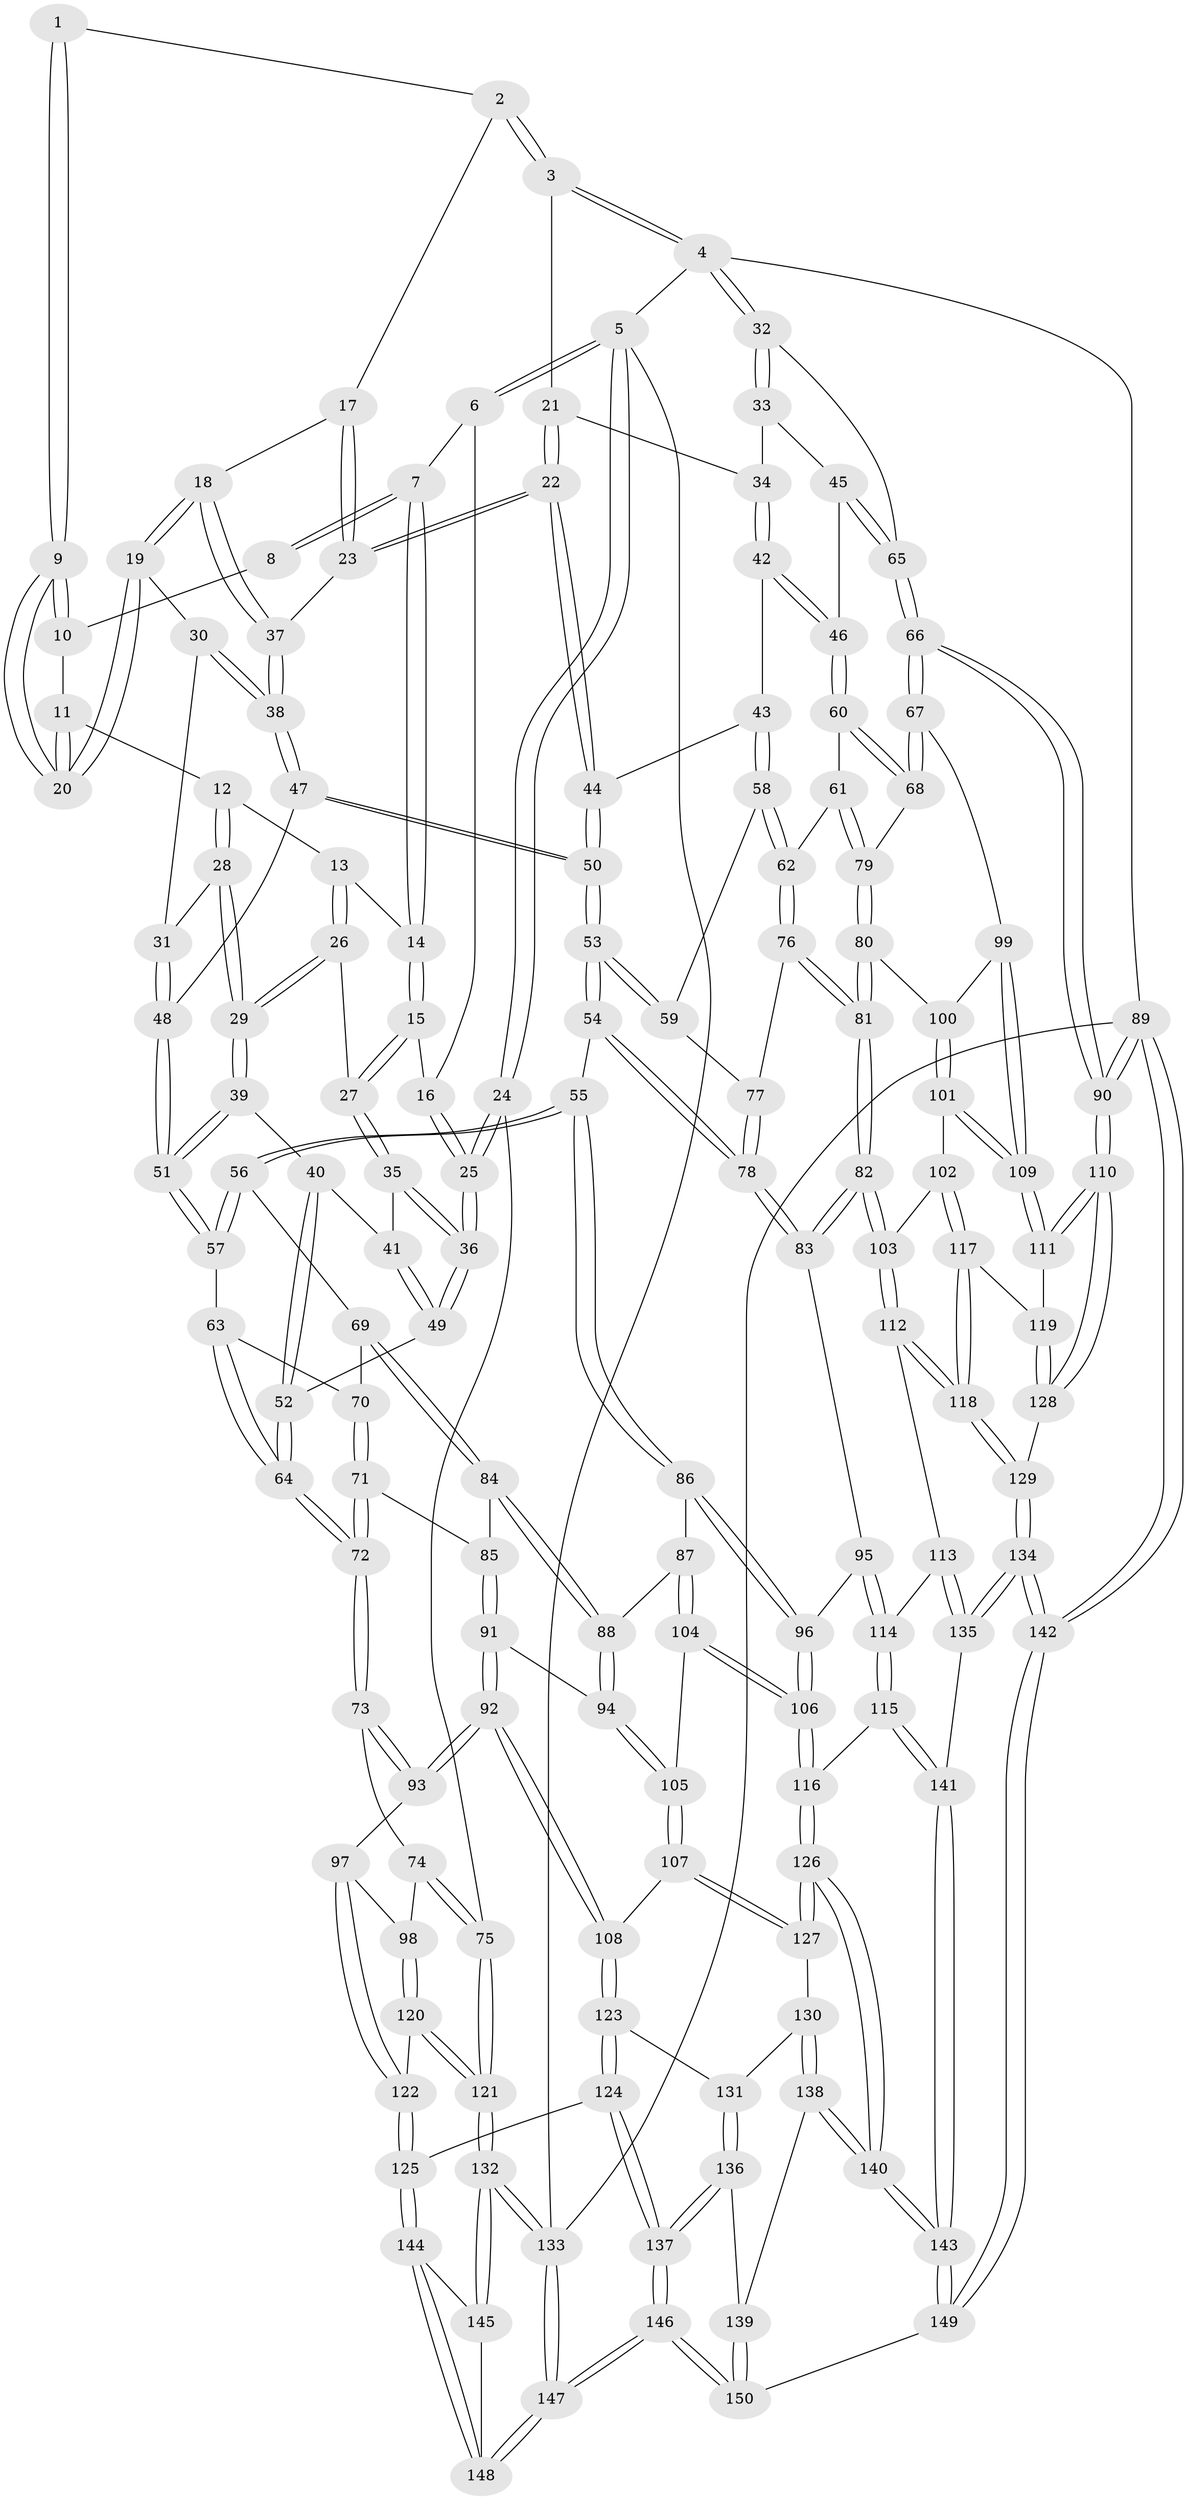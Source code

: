 // coarse degree distribution, {3: 0.10476190476190476, 4: 0.3904761904761905, 5: 0.4095238095238095, 6: 0.08571428571428572, 8: 0.009523809523809525}
// Generated by graph-tools (version 1.1) at 2025/24/03/03/25 07:24:36]
// undirected, 150 vertices, 372 edges
graph export_dot {
graph [start="1"]
  node [color=gray90,style=filled];
  1 [pos="+0.5168072459195042+0"];
  2 [pos="+0.6144911682638253+0"];
  3 [pos="+0.7770194123423714+0"];
  4 [pos="+1+0"];
  5 [pos="+0+0"];
  6 [pos="+0.12852529851811842+0"];
  7 [pos="+0.3271775160147706+0"];
  8 [pos="+0.3659581779380366+0"];
  9 [pos="+0.47894976943451817+0.12236606189486386"];
  10 [pos="+0.43186070272383975+0.06983263765273023"];
  11 [pos="+0.3970968956760951+0.10136549655248474"];
  12 [pos="+0.3652498345461889+0.0956456959542937"];
  13 [pos="+0.34438691684516115+0.06863725889921984"];
  14 [pos="+0.324788804622516+0"];
  15 [pos="+0.1945807956306522+0.11792904029071297"];
  16 [pos="+0.10194934014316773+0.0693999549919906"];
  17 [pos="+0.6044284829356554+0"];
  18 [pos="+0.5392642684684186+0.15238228138975046"];
  19 [pos="+0.4817622757060172+0.1376205320511543"];
  20 [pos="+0.4797641703160259+0.13361117047747556"];
  21 [pos="+0.7675062385551177+0.021987742158164247"];
  22 [pos="+0.6667611714942867+0.19659640574104761"];
  23 [pos="+0.6184580625525596+0.17576864665717087"];
  24 [pos="+0+0.24548934499735808"];
  25 [pos="+0+0.24700295709976075"];
  26 [pos="+0.2587642017619544+0.1563254548817323"];
  27 [pos="+0.20070225171773418+0.13601720990536462"];
  28 [pos="+0.3735075152195413+0.19946392978228325"];
  29 [pos="+0.32715011416732753+0.24671778691385118"];
  30 [pos="+0.4656712434858793+0.15490929327170744"];
  31 [pos="+0.4277627599641637+0.18630497592218903"];
  32 [pos="+1+0"];
  33 [pos="+0.8703763423971872+0.159364081116427"];
  34 [pos="+0.8468149709366724+0.16010320167819844"];
  35 [pos="+0.18550643805441314+0.1566760400298656"];
  36 [pos="+0+0.24752634529119238"];
  37 [pos="+0.5597285916561089+0.16923412559225473"];
  38 [pos="+0.5028241403013539+0.28920706717247757"];
  39 [pos="+0.32425255802983705+0.2761465237888683"];
  40 [pos="+0.22800507466639408+0.2916541386880028"];
  41 [pos="+0.17966840593802477+0.1971629295666635"];
  42 [pos="+0.8139351783550952+0.2363431487812102"];
  43 [pos="+0.751983955067083+0.27523642143870175"];
  44 [pos="+0.6928517287619133+0.2590996464727137"];
  45 [pos="+1+0.29020308985682114"];
  46 [pos="+0.9883389120835517+0.30594244513420676"];
  47 [pos="+0.5010459275416801+0.2942311273608248"];
  48 [pos="+0.4934521528225079+0.29488336607589954"];
  49 [pos="+0.05512553201279834+0.3301101611281596"];
  50 [pos="+0.6014939188138411+0.36072552288887005"];
  51 [pos="+0.36887352526483363+0.34625976293785143"];
  52 [pos="+0.1144909009342952+0.3666921822098561"];
  53 [pos="+0.6007920691150234+0.3999004553925092"];
  54 [pos="+0.5582240444620158+0.4753396205367685"];
  55 [pos="+0.5243177066274445+0.49474021882065944"];
  56 [pos="+0.4358644521455993+0.456388401831775"];
  57 [pos="+0.3688186503271638+0.3471010391950696"];
  58 [pos="+0.8154690988729066+0.396898889702056"];
  59 [pos="+0.6593800039208803+0.4192287378411093"];
  60 [pos="+0.8859466270722802+0.4013175793067536"];
  61 [pos="+0.8496427539336743+0.4095420459958261"];
  62 [pos="+0.8208090970747188+0.4021602626841657"];
  63 [pos="+0.30499114712803505+0.4029819530202273"];
  64 [pos="+0.15569606427552996+0.4445934909237689"];
  65 [pos="+1+0.24597798984614955"];
  66 [pos="+1+0.5472261926837922"];
  67 [pos="+1+0.5607290139754199"];
  68 [pos="+1+0.5534356108839634"];
  69 [pos="+0.39188614481795697+0.4944909911839152"];
  70 [pos="+0.3085753606966629+0.4628366029037408"];
  71 [pos="+0.29462675145272943+0.5331178744790782"];
  72 [pos="+0.15650803060991653+0.5303047983740077"];
  73 [pos="+0.15396218728312877+0.5352806377449861"];
  74 [pos="+0.04614820669805379+0.5717220716729049"];
  75 [pos="+0+0.5254373691749954"];
  76 [pos="+0.7636475024996666+0.47632077845427323"];
  77 [pos="+0.7136644042804899+0.475286349853045"];
  78 [pos="+0.6678203784454909+0.5514361312617596"];
  79 [pos="+0.8578119478598275+0.5424458147155924"];
  80 [pos="+0.8120874426853243+0.5917386893311521"];
  81 [pos="+0.7672901653876365+0.6022785985464663"];
  82 [pos="+0.7518145863042931+0.6141753542706642"];
  83 [pos="+0.7055998375096937+0.6066858555893005"];
  84 [pos="+0.36349602646967194+0.5268432182883155"];
  85 [pos="+0.304830298096367+0.5384167560113913"];
  86 [pos="+0.5081052961053883+0.5814130615017418"];
  87 [pos="+0.4960132460411319+0.5872220827572225"];
  88 [pos="+0.39276065523621284+0.5833615013609615"];
  89 [pos="+1+1"];
  90 [pos="+1+1"];
  91 [pos="+0.3214896122013189+0.6234052312466747"];
  92 [pos="+0.22819384022217978+0.6734558606663079"];
  93 [pos="+0.19622628167023387+0.655747044013561"];
  94 [pos="+0.3567404505201718+0.6360158288729069"];
  95 [pos="+0.6589263759239306+0.638921166321162"];
  96 [pos="+0.5516998031387659+0.6475513251096723"];
  97 [pos="+0.15885738096098473+0.6905654295306927"];
  98 [pos="+0.05118379059254482+0.6944599167727904"];
  99 [pos="+1+0.5722676895714238"];
  100 [pos="+0.8695487251235662+0.6288770927421203"];
  101 [pos="+0.8925849447233842+0.6809551694482664"];
  102 [pos="+0.8540064226093704+0.7088554136102745"];
  103 [pos="+0.7616591896597524+0.6587489757642284"];
  104 [pos="+0.4008398579946687+0.6917590169067189"];
  105 [pos="+0.39405553927614223+0.6933482124006985"];
  106 [pos="+0.5360259625641998+0.7466103683818647"];
  107 [pos="+0.38245868247156595+0.7120394210587886"];
  108 [pos="+0.23341587392861265+0.6824057993063565"];
  109 [pos="+0.9382902457035622+0.6951476093524309"];
  110 [pos="+1+0.821594530461141"];
  111 [pos="+0.9459373238521526+0.7178700685756934"];
  112 [pos="+0.7511011599596903+0.730914019112039"];
  113 [pos="+0.7382169226687575+0.7434335338217058"];
  114 [pos="+0.6482777197938997+0.7740777974632638"];
  115 [pos="+0.6400769568229606+0.7823878125900737"];
  116 [pos="+0.5494039691904823+0.7896692055492077"];
  117 [pos="+0.8518579301371808+0.7349509760515375"];
  118 [pos="+0.8262744695701475+0.775478086418954"];
  119 [pos="+0.9046176723871352+0.7521511553814243"];
  120 [pos="+0.006774173372926523+0.7600730275995107"];
  121 [pos="+0+0.7907829803816919"];
  122 [pos="+0.11685797429466922+0.8264708419011236"];
  123 [pos="+0.25397339656194484+0.7553896814632417"];
  124 [pos="+0.1612609031436724+0.8478041948215066"];
  125 [pos="+0.12387849785818443+0.8377951127294891"];
  126 [pos="+0.5368590077788161+0.810371570801628"];
  127 [pos="+0.37553312430115315+0.7388781720154237"];
  128 [pos="+0.8933262766315642+0.7988961330932803"];
  129 [pos="+0.8419914131351789+0.8266937267838035"];
  130 [pos="+0.3625676113252596+0.7655887070061329"];
  131 [pos="+0.28458251279997016+0.772110058795377"];
  132 [pos="+0+0.9454100171749312"];
  133 [pos="+0+1"];
  134 [pos="+0.8256418014902449+0.8839956667792368"];
  135 [pos="+0.7666420276544108+0.8763677006737691"];
  136 [pos="+0.28952071753407116+0.8806000823033091"];
  137 [pos="+0.22575126641369667+0.911527693552995"];
  138 [pos="+0.40618448365222615+0.8830945274269882"];
  139 [pos="+0.40324881641394034+0.8855241203087406"];
  140 [pos="+0.5090182541438643+0.8720831216900767"];
  141 [pos="+0.7131835825965229+0.886694910779076"];
  142 [pos="+1+1"];
  143 [pos="+0.6073596818126942+1"];
  144 [pos="+0.0881964224258347+0.8868632237823988"];
  145 [pos="+0.01512316440070498+0.9092283690721408"];
  146 [pos="+0.22046155890172603+1"];
  147 [pos="+0.14508644870051346+1"];
  148 [pos="+0.10384840637184782+1"];
  149 [pos="+0.6194449535292851+1"];
  150 [pos="+0.3118385931848379+1"];
  1 -- 2;
  1 -- 9;
  1 -- 9;
  2 -- 3;
  2 -- 3;
  2 -- 17;
  3 -- 4;
  3 -- 4;
  3 -- 21;
  4 -- 5;
  4 -- 32;
  4 -- 32;
  4 -- 89;
  5 -- 6;
  5 -- 6;
  5 -- 24;
  5 -- 24;
  5 -- 133;
  6 -- 7;
  6 -- 16;
  7 -- 8;
  7 -- 8;
  7 -- 14;
  7 -- 14;
  8 -- 10;
  9 -- 10;
  9 -- 10;
  9 -- 20;
  9 -- 20;
  10 -- 11;
  11 -- 12;
  11 -- 20;
  11 -- 20;
  12 -- 13;
  12 -- 28;
  12 -- 28;
  13 -- 14;
  13 -- 26;
  13 -- 26;
  14 -- 15;
  14 -- 15;
  15 -- 16;
  15 -- 27;
  15 -- 27;
  16 -- 25;
  16 -- 25;
  17 -- 18;
  17 -- 23;
  17 -- 23;
  18 -- 19;
  18 -- 19;
  18 -- 37;
  18 -- 37;
  19 -- 20;
  19 -- 20;
  19 -- 30;
  21 -- 22;
  21 -- 22;
  21 -- 34;
  22 -- 23;
  22 -- 23;
  22 -- 44;
  22 -- 44;
  23 -- 37;
  24 -- 25;
  24 -- 25;
  24 -- 75;
  25 -- 36;
  25 -- 36;
  26 -- 27;
  26 -- 29;
  26 -- 29;
  27 -- 35;
  27 -- 35;
  28 -- 29;
  28 -- 29;
  28 -- 31;
  29 -- 39;
  29 -- 39;
  30 -- 31;
  30 -- 38;
  30 -- 38;
  31 -- 48;
  31 -- 48;
  32 -- 33;
  32 -- 33;
  32 -- 65;
  33 -- 34;
  33 -- 45;
  34 -- 42;
  34 -- 42;
  35 -- 36;
  35 -- 36;
  35 -- 41;
  36 -- 49;
  36 -- 49;
  37 -- 38;
  37 -- 38;
  38 -- 47;
  38 -- 47;
  39 -- 40;
  39 -- 51;
  39 -- 51;
  40 -- 41;
  40 -- 52;
  40 -- 52;
  41 -- 49;
  41 -- 49;
  42 -- 43;
  42 -- 46;
  42 -- 46;
  43 -- 44;
  43 -- 58;
  43 -- 58;
  44 -- 50;
  44 -- 50;
  45 -- 46;
  45 -- 65;
  45 -- 65;
  46 -- 60;
  46 -- 60;
  47 -- 48;
  47 -- 50;
  47 -- 50;
  48 -- 51;
  48 -- 51;
  49 -- 52;
  50 -- 53;
  50 -- 53;
  51 -- 57;
  51 -- 57;
  52 -- 64;
  52 -- 64;
  53 -- 54;
  53 -- 54;
  53 -- 59;
  53 -- 59;
  54 -- 55;
  54 -- 78;
  54 -- 78;
  55 -- 56;
  55 -- 56;
  55 -- 86;
  55 -- 86;
  56 -- 57;
  56 -- 57;
  56 -- 69;
  57 -- 63;
  58 -- 59;
  58 -- 62;
  58 -- 62;
  59 -- 77;
  60 -- 61;
  60 -- 68;
  60 -- 68;
  61 -- 62;
  61 -- 79;
  61 -- 79;
  62 -- 76;
  62 -- 76;
  63 -- 64;
  63 -- 64;
  63 -- 70;
  64 -- 72;
  64 -- 72;
  65 -- 66;
  65 -- 66;
  66 -- 67;
  66 -- 67;
  66 -- 90;
  66 -- 90;
  67 -- 68;
  67 -- 68;
  67 -- 99;
  68 -- 79;
  69 -- 70;
  69 -- 84;
  69 -- 84;
  70 -- 71;
  70 -- 71;
  71 -- 72;
  71 -- 72;
  71 -- 85;
  72 -- 73;
  72 -- 73;
  73 -- 74;
  73 -- 93;
  73 -- 93;
  74 -- 75;
  74 -- 75;
  74 -- 98;
  75 -- 121;
  75 -- 121;
  76 -- 77;
  76 -- 81;
  76 -- 81;
  77 -- 78;
  77 -- 78;
  78 -- 83;
  78 -- 83;
  79 -- 80;
  79 -- 80;
  80 -- 81;
  80 -- 81;
  80 -- 100;
  81 -- 82;
  81 -- 82;
  82 -- 83;
  82 -- 83;
  82 -- 103;
  82 -- 103;
  83 -- 95;
  84 -- 85;
  84 -- 88;
  84 -- 88;
  85 -- 91;
  85 -- 91;
  86 -- 87;
  86 -- 96;
  86 -- 96;
  87 -- 88;
  87 -- 104;
  87 -- 104;
  88 -- 94;
  88 -- 94;
  89 -- 90;
  89 -- 90;
  89 -- 142;
  89 -- 142;
  89 -- 133;
  90 -- 110;
  90 -- 110;
  91 -- 92;
  91 -- 92;
  91 -- 94;
  92 -- 93;
  92 -- 93;
  92 -- 108;
  92 -- 108;
  93 -- 97;
  94 -- 105;
  94 -- 105;
  95 -- 96;
  95 -- 114;
  95 -- 114;
  96 -- 106;
  96 -- 106;
  97 -- 98;
  97 -- 122;
  97 -- 122;
  98 -- 120;
  98 -- 120;
  99 -- 100;
  99 -- 109;
  99 -- 109;
  100 -- 101;
  100 -- 101;
  101 -- 102;
  101 -- 109;
  101 -- 109;
  102 -- 103;
  102 -- 117;
  102 -- 117;
  103 -- 112;
  103 -- 112;
  104 -- 105;
  104 -- 106;
  104 -- 106;
  105 -- 107;
  105 -- 107;
  106 -- 116;
  106 -- 116;
  107 -- 108;
  107 -- 127;
  107 -- 127;
  108 -- 123;
  108 -- 123;
  109 -- 111;
  109 -- 111;
  110 -- 111;
  110 -- 111;
  110 -- 128;
  110 -- 128;
  111 -- 119;
  112 -- 113;
  112 -- 118;
  112 -- 118;
  113 -- 114;
  113 -- 135;
  113 -- 135;
  114 -- 115;
  114 -- 115;
  115 -- 116;
  115 -- 141;
  115 -- 141;
  116 -- 126;
  116 -- 126;
  117 -- 118;
  117 -- 118;
  117 -- 119;
  118 -- 129;
  118 -- 129;
  119 -- 128;
  119 -- 128;
  120 -- 121;
  120 -- 121;
  120 -- 122;
  121 -- 132;
  121 -- 132;
  122 -- 125;
  122 -- 125;
  123 -- 124;
  123 -- 124;
  123 -- 131;
  124 -- 125;
  124 -- 137;
  124 -- 137;
  125 -- 144;
  125 -- 144;
  126 -- 127;
  126 -- 127;
  126 -- 140;
  126 -- 140;
  127 -- 130;
  128 -- 129;
  129 -- 134;
  129 -- 134;
  130 -- 131;
  130 -- 138;
  130 -- 138;
  131 -- 136;
  131 -- 136;
  132 -- 133;
  132 -- 133;
  132 -- 145;
  132 -- 145;
  133 -- 147;
  133 -- 147;
  134 -- 135;
  134 -- 135;
  134 -- 142;
  134 -- 142;
  135 -- 141;
  136 -- 137;
  136 -- 137;
  136 -- 139;
  137 -- 146;
  137 -- 146;
  138 -- 139;
  138 -- 140;
  138 -- 140;
  139 -- 150;
  139 -- 150;
  140 -- 143;
  140 -- 143;
  141 -- 143;
  141 -- 143;
  142 -- 149;
  142 -- 149;
  143 -- 149;
  143 -- 149;
  144 -- 145;
  144 -- 148;
  144 -- 148;
  145 -- 148;
  146 -- 147;
  146 -- 147;
  146 -- 150;
  146 -- 150;
  147 -- 148;
  147 -- 148;
  149 -- 150;
}
